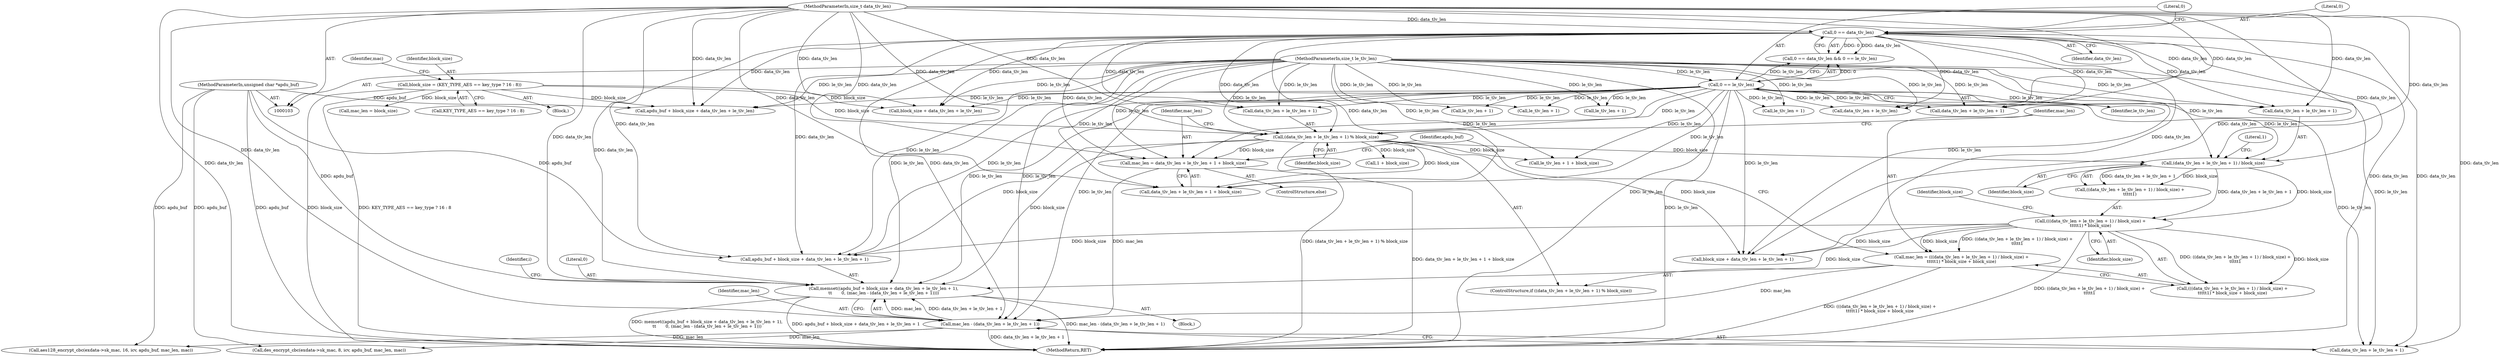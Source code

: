 digraph "0_OpenSC_8fe377e93b4b56060e5bbfb6f3142ceaeca744fa_6@API" {
"1000212" [label="(Call,memset((apdu_buf + block_size + data_tlv_len + le_tlv_len + 1),\n\t\t       0, (mac_len - (data_tlv_len + le_tlv_len + 1))))"];
"1000105" [label="(MethodParameterIn,unsigned char *apdu_buf)"];
"1000190" [label="(Call,(((data_tlv_len + le_tlv_len + 1) / block_size) +\n\t\t\t\t\t1) * block_size)"];
"1000192" [label="(Call,(data_tlv_len + le_tlv_len + 1) / block_size)"];
"1000106" [label="(MethodParameterIn,size_t data_tlv_len)"];
"1000157" [label="(Call,0 == data_tlv_len)"];
"1000107" [label="(MethodParameterIn,size_t le_tlv_len)"];
"1000160" [label="(Call,0 == le_tlv_len)"];
"1000180" [label="(Call,(data_tlv_len + le_tlv_len + 1) % block_size)"];
"1000113" [label="(Call,block_size = (KEY_TYPE_AES == key_type ? 16 : 8))"];
"1000223" [label="(Call,mac_len - (data_tlv_len + le_tlv_len + 1))"];
"1000187" [label="(Call,mac_len = (((data_tlv_len + le_tlv_len + 1) / block_size) +\n\t\t\t\t\t1) * block_size + block_size)"];
"1000203" [label="(Call,mac_len = data_tlv_len + le_tlv_len + 1 + block_size)"];
"1000204" [label="(Identifier,mac_len)"];
"1000225" [label="(Call,data_tlv_len + le_tlv_len + 1)"];
"1000161" [label="(Literal,0)"];
"1000227" [label="(Call,le_tlv_len + 1)"];
"1000111" [label="(Block,)"];
"1000164" [label="(Call,mac_len = block_size)"];
"1000191" [label="(Call,((data_tlv_len + le_tlv_len + 1) / block_size) +\n\t\t\t\t\t1)"];
"1000160" [label="(Call,0 == le_tlv_len)"];
"1000159" [label="(Identifier,data_tlv_len)"];
"1000217" [label="(Call,data_tlv_len + le_tlv_len + 1)"];
"1000105" [label="(MethodParameterIn,unsigned char *apdu_buf)"];
"1000183" [label="(Call,le_tlv_len + 1)"];
"1000203" [label="(Call,mac_len = data_tlv_len + le_tlv_len + 1 + block_size)"];
"1000180" [label="(Call,(data_tlv_len + le_tlv_len + 1) % block_size)"];
"1000195" [label="(Call,le_tlv_len + 1)"];
"1000201" [label="(Identifier,block_size)"];
"1000202" [label="(ControlStructure,else)"];
"1000193" [label="(Call,data_tlv_len + le_tlv_len + 1)"];
"1000219" [label="(Call,le_tlv_len + 1)"];
"1000223" [label="(Call,mac_len - (data_tlv_len + le_tlv_len + 1))"];
"1000173" [label="(Call,block_size + data_tlv_len + le_tlv_len)"];
"1000198" [label="(Identifier,block_size)"];
"1000157" [label="(Call,0 == data_tlv_len)"];
"1000156" [label="(Call,0 == data_tlv_len && 0 == le_tlv_len)"];
"1000306" [label="(Call,des_encrypt_cbc(exdata->sk_mac, 8, icv, apdu_buf, mac_len, mac))"];
"1000123" [label="(Identifier,mac)"];
"1000179" [label="(ControlStructure,if ((data_tlv_len + le_tlv_len + 1) % block_size))"];
"1000114" [label="(Identifier,block_size)"];
"1000224" [label="(Identifier,mac_len)"];
"1000158" [label="(Literal,0)"];
"1000355" [label="(MethodReturn,RET)"];
"1000200" [label="(Identifier,block_size)"];
"1000189" [label="(Call,(((data_tlv_len + le_tlv_len + 1) / block_size) +\n\t\t\t\t\t1) * block_size + block_size)"];
"1000214" [label="(Identifier,apdu_buf)"];
"1000106" [label="(MethodParameterIn,size_t data_tlv_len)"];
"1000209" [label="(Call,1 + block_size)"];
"1000212" [label="(Call,memset((apdu_buf + block_size + data_tlv_len + le_tlv_len + 1),\n\t\t       0, (mac_len - (data_tlv_len + le_tlv_len + 1))))"];
"1000190" [label="(Call,(((data_tlv_len + le_tlv_len + 1) / block_size) +\n\t\t\t\t\t1) * block_size)"];
"1000181" [label="(Call,data_tlv_len + le_tlv_len + 1)"];
"1000205" [label="(Call,data_tlv_len + le_tlv_len + 1 + block_size)"];
"1000222" [label="(Literal,0)"];
"1000207" [label="(Call,le_tlv_len + 1 + block_size)"];
"1000188" [label="(Identifier,mac_len)"];
"1000187" [label="(Call,mac_len = (((data_tlv_len + le_tlv_len + 1) / block_size) +\n\t\t\t\t\t1) * block_size + block_size)"];
"1000199" [label="(Literal,1)"];
"1000192" [label="(Call,(data_tlv_len + le_tlv_len + 1) / block_size)"];
"1000162" [label="(Identifier,le_tlv_len)"];
"1000113" [label="(Call,block_size = (KEY_TYPE_AES == key_type ? 16 : 8))"];
"1000278" [label="(Call,aes128_encrypt_cbc(exdata->sk_mac, 16, icv, apdu_buf, mac_len, mac))"];
"1000115" [label="(Call,KEY_TYPE_AES == key_type ? 16 : 8)"];
"1000171" [label="(Call,apdu_buf + block_size + data_tlv_len + le_tlv_len)"];
"1000215" [label="(Call,block_size + data_tlv_len + le_tlv_len + 1)"];
"1000186" [label="(Identifier,block_size)"];
"1000168" [label="(Block,)"];
"1000175" [label="(Call,data_tlv_len + le_tlv_len)"];
"1000213" [label="(Call,apdu_buf + block_size + data_tlv_len + le_tlv_len + 1)"];
"1000107" [label="(MethodParameterIn,size_t le_tlv_len)"];
"1000232" [label="(Identifier,i)"];
"1000212" -> "1000168"  [label="AST: "];
"1000212" -> "1000223"  [label="CFG: "];
"1000213" -> "1000212"  [label="AST: "];
"1000222" -> "1000212"  [label="AST: "];
"1000223" -> "1000212"  [label="AST: "];
"1000232" -> "1000212"  [label="CFG: "];
"1000212" -> "1000355"  [label="DDG: mac_len - (data_tlv_len + le_tlv_len + 1)"];
"1000212" -> "1000355"  [label="DDG: memset((apdu_buf + block_size + data_tlv_len + le_tlv_len + 1),\n\t\t       0, (mac_len - (data_tlv_len + le_tlv_len + 1)))"];
"1000212" -> "1000355"  [label="DDG: apdu_buf + block_size + data_tlv_len + le_tlv_len + 1"];
"1000105" -> "1000212"  [label="DDG: apdu_buf"];
"1000190" -> "1000212"  [label="DDG: block_size"];
"1000180" -> "1000212"  [label="DDG: block_size"];
"1000106" -> "1000212"  [label="DDG: data_tlv_len"];
"1000157" -> "1000212"  [label="DDG: data_tlv_len"];
"1000107" -> "1000212"  [label="DDG: le_tlv_len"];
"1000160" -> "1000212"  [label="DDG: le_tlv_len"];
"1000223" -> "1000212"  [label="DDG: mac_len"];
"1000223" -> "1000212"  [label="DDG: data_tlv_len + le_tlv_len + 1"];
"1000105" -> "1000103"  [label="AST: "];
"1000105" -> "1000355"  [label="DDG: apdu_buf"];
"1000105" -> "1000171"  [label="DDG: apdu_buf"];
"1000105" -> "1000213"  [label="DDG: apdu_buf"];
"1000105" -> "1000278"  [label="DDG: apdu_buf"];
"1000105" -> "1000306"  [label="DDG: apdu_buf"];
"1000190" -> "1000189"  [label="AST: "];
"1000190" -> "1000200"  [label="CFG: "];
"1000191" -> "1000190"  [label="AST: "];
"1000200" -> "1000190"  [label="AST: "];
"1000201" -> "1000190"  [label="CFG: "];
"1000190" -> "1000355"  [label="DDG: ((data_tlv_len + le_tlv_len + 1) / block_size) +\n\t\t\t\t\t1"];
"1000190" -> "1000187"  [label="DDG: ((data_tlv_len + le_tlv_len + 1) / block_size) +\n\t\t\t\t\t1"];
"1000190" -> "1000187"  [label="DDG: block_size"];
"1000190" -> "1000189"  [label="DDG: ((data_tlv_len + le_tlv_len + 1) / block_size) +\n\t\t\t\t\t1"];
"1000190" -> "1000189"  [label="DDG: block_size"];
"1000192" -> "1000190"  [label="DDG: data_tlv_len + le_tlv_len + 1"];
"1000192" -> "1000190"  [label="DDG: block_size"];
"1000190" -> "1000213"  [label="DDG: block_size"];
"1000190" -> "1000215"  [label="DDG: block_size"];
"1000192" -> "1000191"  [label="AST: "];
"1000192" -> "1000198"  [label="CFG: "];
"1000193" -> "1000192"  [label="AST: "];
"1000198" -> "1000192"  [label="AST: "];
"1000199" -> "1000192"  [label="CFG: "];
"1000192" -> "1000191"  [label="DDG: data_tlv_len + le_tlv_len + 1"];
"1000192" -> "1000191"  [label="DDG: block_size"];
"1000106" -> "1000192"  [label="DDG: data_tlv_len"];
"1000157" -> "1000192"  [label="DDG: data_tlv_len"];
"1000107" -> "1000192"  [label="DDG: le_tlv_len"];
"1000160" -> "1000192"  [label="DDG: le_tlv_len"];
"1000180" -> "1000192"  [label="DDG: block_size"];
"1000106" -> "1000103"  [label="AST: "];
"1000106" -> "1000355"  [label="DDG: data_tlv_len"];
"1000106" -> "1000157"  [label="DDG: data_tlv_len"];
"1000106" -> "1000171"  [label="DDG: data_tlv_len"];
"1000106" -> "1000173"  [label="DDG: data_tlv_len"];
"1000106" -> "1000175"  [label="DDG: data_tlv_len"];
"1000106" -> "1000180"  [label="DDG: data_tlv_len"];
"1000106" -> "1000181"  [label="DDG: data_tlv_len"];
"1000106" -> "1000193"  [label="DDG: data_tlv_len"];
"1000106" -> "1000203"  [label="DDG: data_tlv_len"];
"1000106" -> "1000205"  [label="DDG: data_tlv_len"];
"1000106" -> "1000213"  [label="DDG: data_tlv_len"];
"1000106" -> "1000215"  [label="DDG: data_tlv_len"];
"1000106" -> "1000217"  [label="DDG: data_tlv_len"];
"1000106" -> "1000223"  [label="DDG: data_tlv_len"];
"1000106" -> "1000225"  [label="DDG: data_tlv_len"];
"1000157" -> "1000156"  [label="AST: "];
"1000157" -> "1000159"  [label="CFG: "];
"1000158" -> "1000157"  [label="AST: "];
"1000159" -> "1000157"  [label="AST: "];
"1000161" -> "1000157"  [label="CFG: "];
"1000156" -> "1000157"  [label="CFG: "];
"1000157" -> "1000355"  [label="DDG: data_tlv_len"];
"1000157" -> "1000156"  [label="DDG: 0"];
"1000157" -> "1000156"  [label="DDG: data_tlv_len"];
"1000157" -> "1000171"  [label="DDG: data_tlv_len"];
"1000157" -> "1000173"  [label="DDG: data_tlv_len"];
"1000157" -> "1000175"  [label="DDG: data_tlv_len"];
"1000157" -> "1000180"  [label="DDG: data_tlv_len"];
"1000157" -> "1000181"  [label="DDG: data_tlv_len"];
"1000157" -> "1000193"  [label="DDG: data_tlv_len"];
"1000157" -> "1000203"  [label="DDG: data_tlv_len"];
"1000157" -> "1000205"  [label="DDG: data_tlv_len"];
"1000157" -> "1000213"  [label="DDG: data_tlv_len"];
"1000157" -> "1000215"  [label="DDG: data_tlv_len"];
"1000157" -> "1000217"  [label="DDG: data_tlv_len"];
"1000157" -> "1000223"  [label="DDG: data_tlv_len"];
"1000157" -> "1000225"  [label="DDG: data_tlv_len"];
"1000107" -> "1000103"  [label="AST: "];
"1000107" -> "1000355"  [label="DDG: le_tlv_len"];
"1000107" -> "1000160"  [label="DDG: le_tlv_len"];
"1000107" -> "1000171"  [label="DDG: le_tlv_len"];
"1000107" -> "1000173"  [label="DDG: le_tlv_len"];
"1000107" -> "1000175"  [label="DDG: le_tlv_len"];
"1000107" -> "1000180"  [label="DDG: le_tlv_len"];
"1000107" -> "1000181"  [label="DDG: le_tlv_len"];
"1000107" -> "1000183"  [label="DDG: le_tlv_len"];
"1000107" -> "1000193"  [label="DDG: le_tlv_len"];
"1000107" -> "1000195"  [label="DDG: le_tlv_len"];
"1000107" -> "1000203"  [label="DDG: le_tlv_len"];
"1000107" -> "1000205"  [label="DDG: le_tlv_len"];
"1000107" -> "1000207"  [label="DDG: le_tlv_len"];
"1000107" -> "1000213"  [label="DDG: le_tlv_len"];
"1000107" -> "1000215"  [label="DDG: le_tlv_len"];
"1000107" -> "1000217"  [label="DDG: le_tlv_len"];
"1000107" -> "1000219"  [label="DDG: le_tlv_len"];
"1000107" -> "1000223"  [label="DDG: le_tlv_len"];
"1000107" -> "1000225"  [label="DDG: le_tlv_len"];
"1000107" -> "1000227"  [label="DDG: le_tlv_len"];
"1000160" -> "1000156"  [label="AST: "];
"1000160" -> "1000162"  [label="CFG: "];
"1000161" -> "1000160"  [label="AST: "];
"1000162" -> "1000160"  [label="AST: "];
"1000156" -> "1000160"  [label="CFG: "];
"1000160" -> "1000355"  [label="DDG: le_tlv_len"];
"1000160" -> "1000156"  [label="DDG: 0"];
"1000160" -> "1000156"  [label="DDG: le_tlv_len"];
"1000160" -> "1000171"  [label="DDG: le_tlv_len"];
"1000160" -> "1000173"  [label="DDG: le_tlv_len"];
"1000160" -> "1000175"  [label="DDG: le_tlv_len"];
"1000160" -> "1000180"  [label="DDG: le_tlv_len"];
"1000160" -> "1000181"  [label="DDG: le_tlv_len"];
"1000160" -> "1000183"  [label="DDG: le_tlv_len"];
"1000160" -> "1000193"  [label="DDG: le_tlv_len"];
"1000160" -> "1000195"  [label="DDG: le_tlv_len"];
"1000160" -> "1000203"  [label="DDG: le_tlv_len"];
"1000160" -> "1000205"  [label="DDG: le_tlv_len"];
"1000160" -> "1000207"  [label="DDG: le_tlv_len"];
"1000160" -> "1000213"  [label="DDG: le_tlv_len"];
"1000160" -> "1000215"  [label="DDG: le_tlv_len"];
"1000160" -> "1000217"  [label="DDG: le_tlv_len"];
"1000160" -> "1000219"  [label="DDG: le_tlv_len"];
"1000160" -> "1000223"  [label="DDG: le_tlv_len"];
"1000160" -> "1000225"  [label="DDG: le_tlv_len"];
"1000160" -> "1000227"  [label="DDG: le_tlv_len"];
"1000180" -> "1000179"  [label="AST: "];
"1000180" -> "1000186"  [label="CFG: "];
"1000181" -> "1000180"  [label="AST: "];
"1000186" -> "1000180"  [label="AST: "];
"1000188" -> "1000180"  [label="CFG: "];
"1000204" -> "1000180"  [label="CFG: "];
"1000180" -> "1000355"  [label="DDG: (data_tlv_len + le_tlv_len + 1) % block_size"];
"1000113" -> "1000180"  [label="DDG: block_size"];
"1000180" -> "1000203"  [label="DDG: block_size"];
"1000180" -> "1000205"  [label="DDG: block_size"];
"1000180" -> "1000207"  [label="DDG: block_size"];
"1000180" -> "1000209"  [label="DDG: block_size"];
"1000180" -> "1000213"  [label="DDG: block_size"];
"1000180" -> "1000215"  [label="DDG: block_size"];
"1000113" -> "1000111"  [label="AST: "];
"1000113" -> "1000115"  [label="CFG: "];
"1000114" -> "1000113"  [label="AST: "];
"1000115" -> "1000113"  [label="AST: "];
"1000123" -> "1000113"  [label="CFG: "];
"1000113" -> "1000355"  [label="DDG: block_size"];
"1000113" -> "1000355"  [label="DDG: KEY_TYPE_AES == key_type ? 16 : 8"];
"1000113" -> "1000164"  [label="DDG: block_size"];
"1000113" -> "1000171"  [label="DDG: block_size"];
"1000113" -> "1000173"  [label="DDG: block_size"];
"1000223" -> "1000225"  [label="CFG: "];
"1000224" -> "1000223"  [label="AST: "];
"1000225" -> "1000223"  [label="AST: "];
"1000223" -> "1000355"  [label="DDG: data_tlv_len + le_tlv_len + 1"];
"1000187" -> "1000223"  [label="DDG: mac_len"];
"1000203" -> "1000223"  [label="DDG: mac_len"];
"1000223" -> "1000278"  [label="DDG: mac_len"];
"1000223" -> "1000306"  [label="DDG: mac_len"];
"1000187" -> "1000179"  [label="AST: "];
"1000187" -> "1000189"  [label="CFG: "];
"1000188" -> "1000187"  [label="AST: "];
"1000189" -> "1000187"  [label="AST: "];
"1000214" -> "1000187"  [label="CFG: "];
"1000187" -> "1000355"  [label="DDG: (((data_tlv_len + le_tlv_len + 1) / block_size) +\n\t\t\t\t\t1) * block_size + block_size"];
"1000203" -> "1000202"  [label="AST: "];
"1000203" -> "1000205"  [label="CFG: "];
"1000204" -> "1000203"  [label="AST: "];
"1000205" -> "1000203"  [label="AST: "];
"1000214" -> "1000203"  [label="CFG: "];
"1000203" -> "1000355"  [label="DDG: data_tlv_len + le_tlv_len + 1 + block_size"];
}
